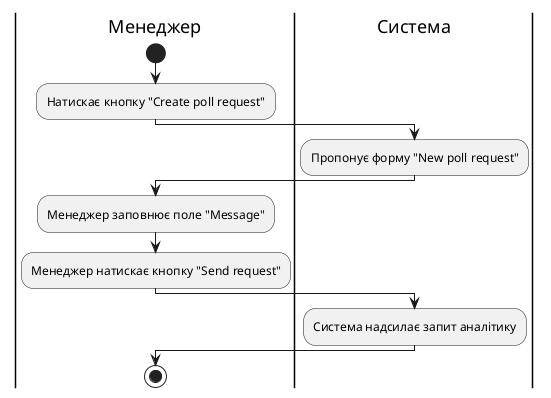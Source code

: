 @startuml

    |Менеджер|
    start
    :Натискає кнопку "Create poll request";
    |Система|
    :Пропонує форму "New poll request";
    |Менеджер|
    :Менеджер заповнює поле "Message";
    :Менеджер натискає кнопку "Send request";
    |Система|
    :Система надсилає запит аналітику;
    |Менеджер|
    stop

@enduml
